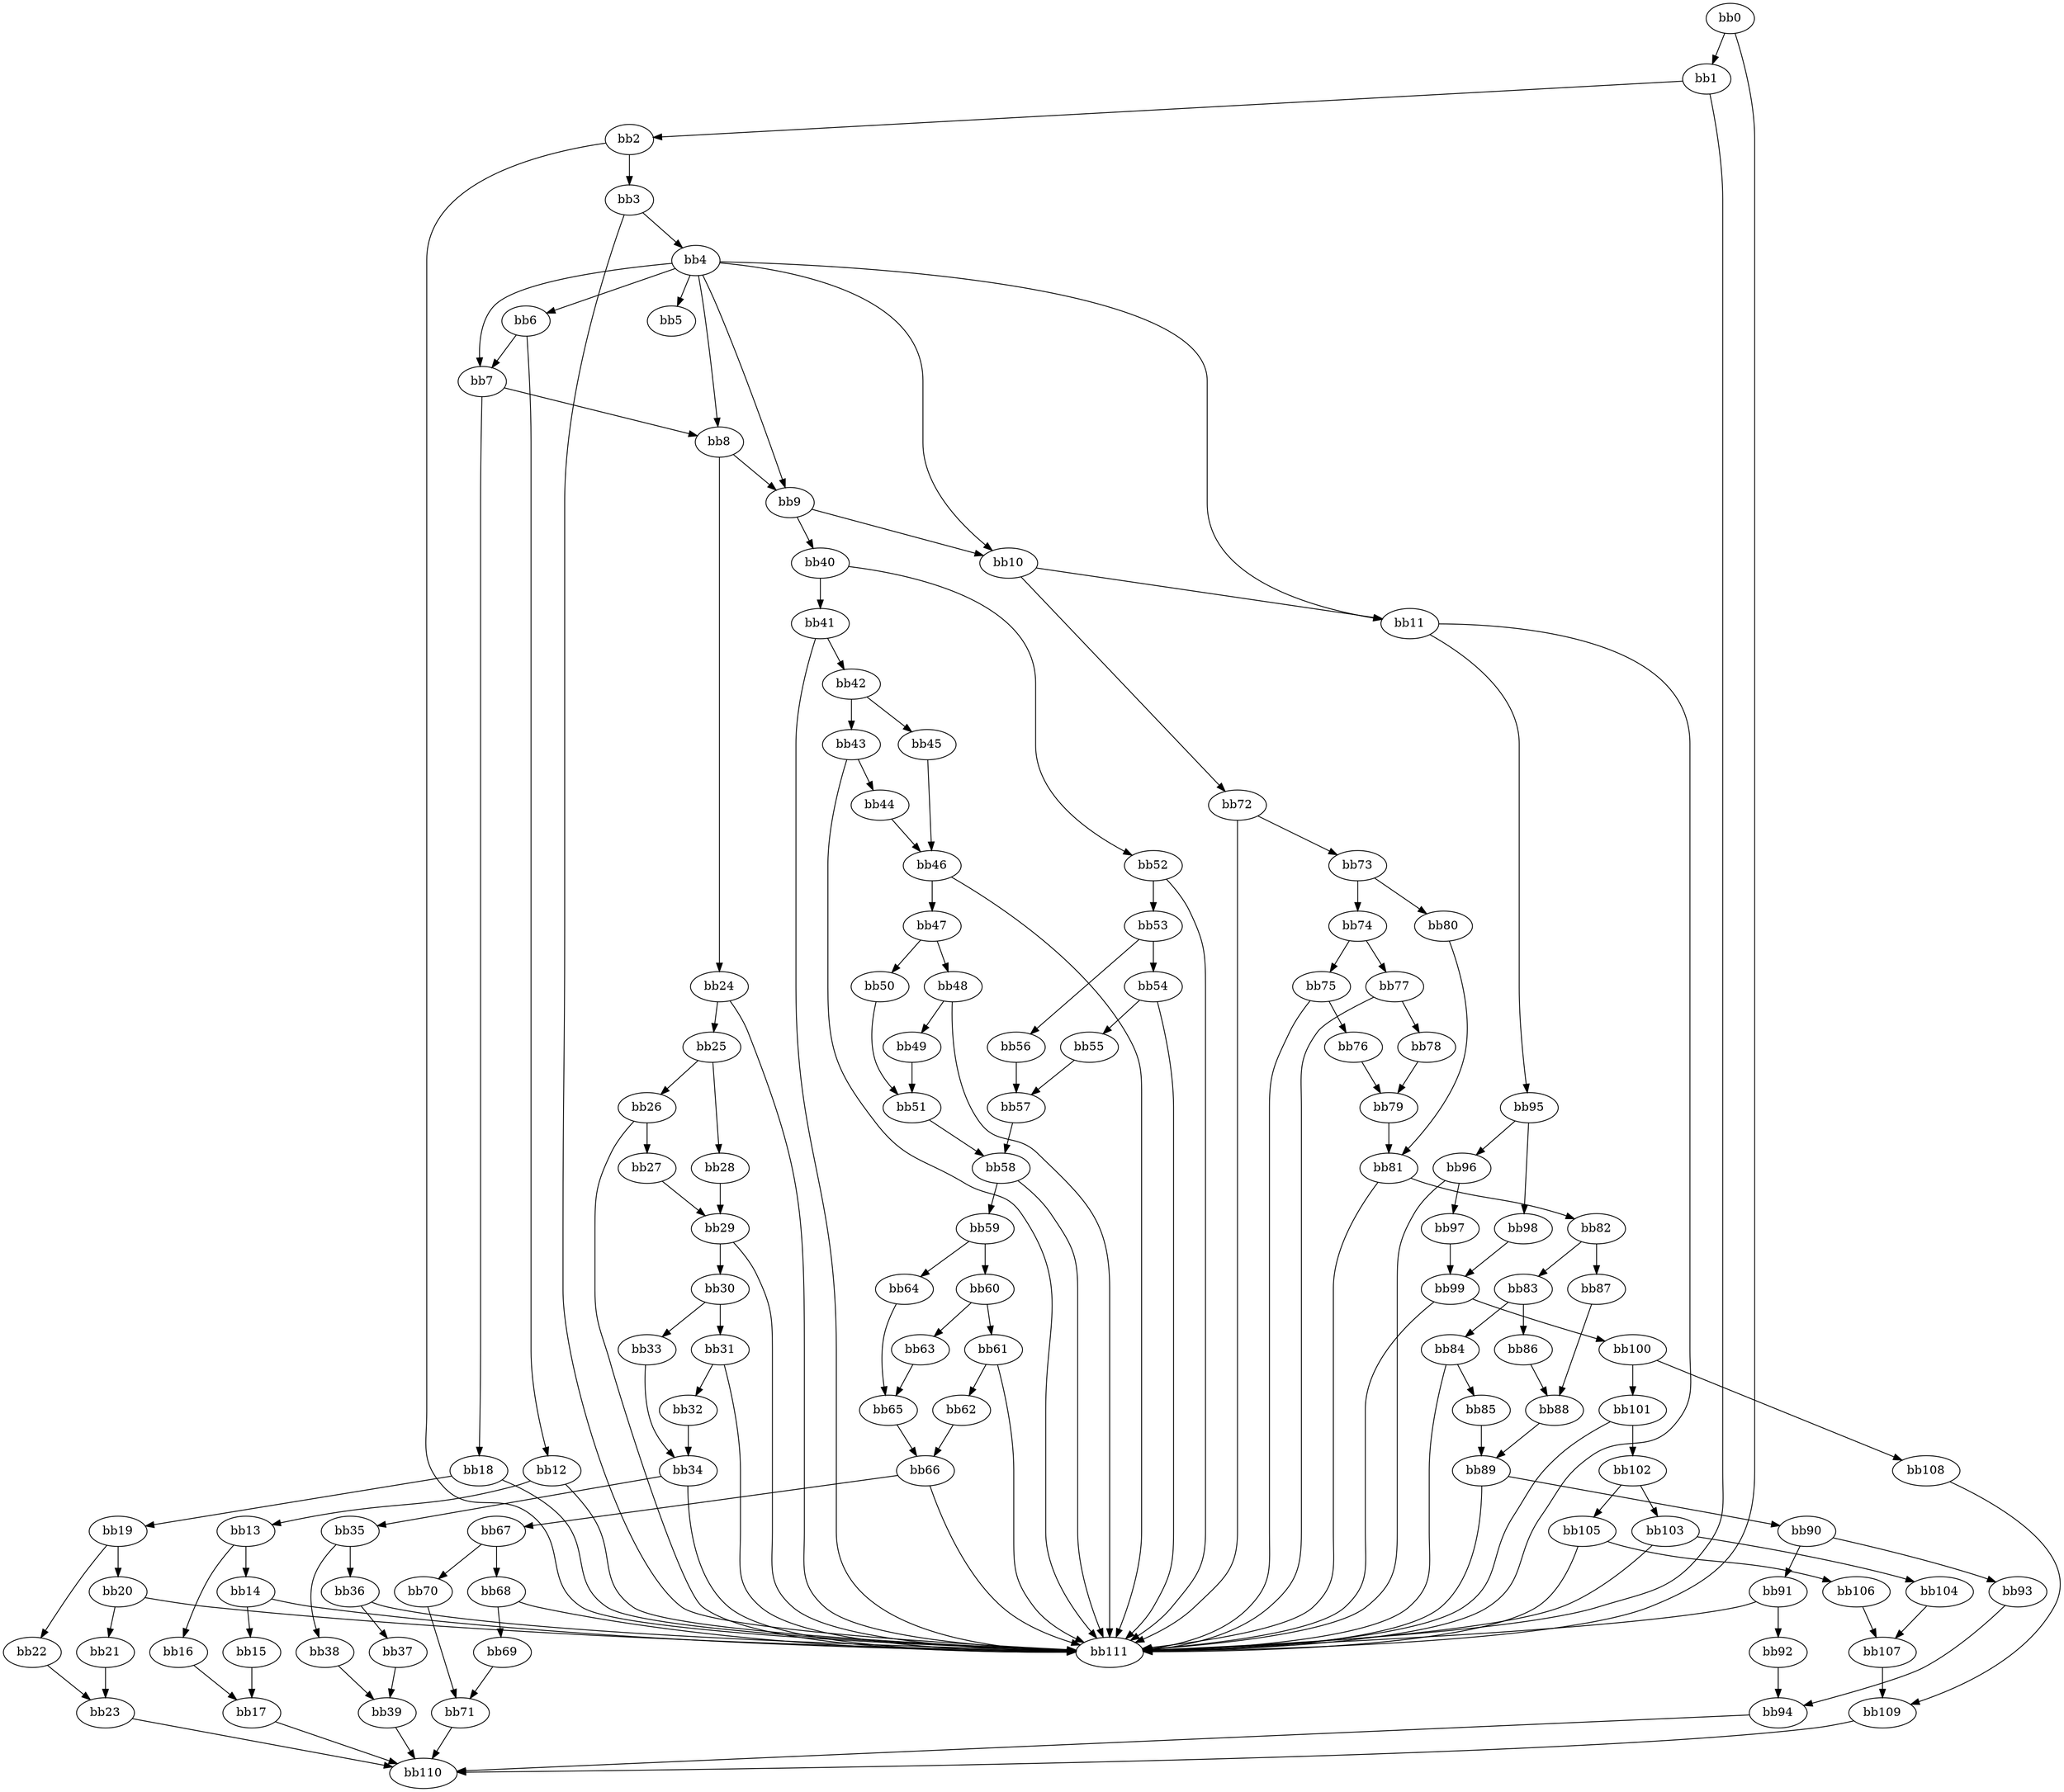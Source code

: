 digraph {
    0 [ label = "bb0\l" ]
    1 [ label = "bb1\l" ]
    2 [ label = "bb2\l" ]
    3 [ label = "bb3\l" ]
    4 [ label = "bb4\l" ]
    5 [ label = "bb5\l" ]
    6 [ label = "bb6\l" ]
    7 [ label = "bb7\l" ]
    8 [ label = "bb8\l" ]
    9 [ label = "bb9\l" ]
    10 [ label = "bb10\l" ]
    11 [ label = "bb11\l" ]
    12 [ label = "bb12\l" ]
    13 [ label = "bb13\l" ]
    14 [ label = "bb14\l" ]
    15 [ label = "bb15\l" ]
    16 [ label = "bb16\l" ]
    17 [ label = "bb17\l" ]
    18 [ label = "bb18\l" ]
    19 [ label = "bb19\l" ]
    20 [ label = "bb20\l" ]
    21 [ label = "bb21\l" ]
    22 [ label = "bb22\l" ]
    23 [ label = "bb23\l" ]
    24 [ label = "bb24\l" ]
    25 [ label = "bb25\l" ]
    26 [ label = "bb26\l" ]
    27 [ label = "bb27\l" ]
    28 [ label = "bb28\l" ]
    29 [ label = "bb29\l" ]
    30 [ label = "bb30\l" ]
    31 [ label = "bb31\l" ]
    32 [ label = "bb32\l" ]
    33 [ label = "bb33\l" ]
    34 [ label = "bb34\l" ]
    35 [ label = "bb35\l" ]
    36 [ label = "bb36\l" ]
    37 [ label = "bb37\l" ]
    38 [ label = "bb38\l" ]
    39 [ label = "bb39\l" ]
    40 [ label = "bb40\l" ]
    41 [ label = "bb41\l" ]
    42 [ label = "bb42\l" ]
    43 [ label = "bb43\l" ]
    44 [ label = "bb44\l" ]
    45 [ label = "bb45\l" ]
    46 [ label = "bb46\l" ]
    47 [ label = "bb47\l" ]
    48 [ label = "bb48\l" ]
    49 [ label = "bb49\l" ]
    50 [ label = "bb50\l" ]
    51 [ label = "bb51\l" ]
    52 [ label = "bb52\l" ]
    53 [ label = "bb53\l" ]
    54 [ label = "bb54\l" ]
    55 [ label = "bb55\l" ]
    56 [ label = "bb56\l" ]
    57 [ label = "bb57\l" ]
    58 [ label = "bb58\l" ]
    59 [ label = "bb59\l" ]
    60 [ label = "bb60\l" ]
    61 [ label = "bb61\l" ]
    62 [ label = "bb62\l" ]
    63 [ label = "bb63\l" ]
    64 [ label = "bb64\l" ]
    65 [ label = "bb65\l" ]
    66 [ label = "bb66\l" ]
    67 [ label = "bb67\l" ]
    68 [ label = "bb68\l" ]
    69 [ label = "bb69\l" ]
    70 [ label = "bb70\l" ]
    71 [ label = "bb71\l" ]
    72 [ label = "bb72\l" ]
    73 [ label = "bb73\l" ]
    74 [ label = "bb74\l" ]
    75 [ label = "bb75\l" ]
    76 [ label = "bb76\l" ]
    77 [ label = "bb77\l" ]
    78 [ label = "bb78\l" ]
    79 [ label = "bb79\l" ]
    80 [ label = "bb80\l" ]
    81 [ label = "bb81\l" ]
    82 [ label = "bb82\l" ]
    83 [ label = "bb83\l" ]
    84 [ label = "bb84\l" ]
    85 [ label = "bb85\l" ]
    86 [ label = "bb86\l" ]
    87 [ label = "bb87\l" ]
    88 [ label = "bb88\l" ]
    89 [ label = "bb89\l" ]
    90 [ label = "bb90\l" ]
    91 [ label = "bb91\l" ]
    92 [ label = "bb92\l" ]
    93 [ label = "bb93\l" ]
    94 [ label = "bb94\l" ]
    95 [ label = "bb95\l" ]
    96 [ label = "bb96\l" ]
    97 [ label = "bb97\l" ]
    98 [ label = "bb98\l" ]
    99 [ label = "bb99\l" ]
    100 [ label = "bb100\l" ]
    101 [ label = "bb101\l" ]
    102 [ label = "bb102\l" ]
    103 [ label = "bb103\l" ]
    104 [ label = "bb104\l" ]
    105 [ label = "bb105\l" ]
    106 [ label = "bb106\l" ]
    107 [ label = "bb107\l" ]
    108 [ label = "bb108\l" ]
    109 [ label = "bb109\l" ]
    110 [ label = "bb110\l" ]
    111 [ label = "bb111\l" ]
    0 -> 1 [ ]
    0 -> 111 [ ]
    1 -> 2 [ ]
    1 -> 111 [ ]
    2 -> 3 [ ]
    2 -> 111 [ ]
    3 -> 4 [ ]
    3 -> 111 [ ]
    4 -> 5 [ ]
    4 -> 6 [ ]
    4 -> 7 [ ]
    4 -> 8 [ ]
    4 -> 9 [ ]
    4 -> 10 [ ]
    4 -> 11 [ ]
    6 -> 7 [ ]
    6 -> 12 [ ]
    7 -> 8 [ ]
    7 -> 18 [ ]
    8 -> 9 [ ]
    8 -> 24 [ ]
    9 -> 10 [ ]
    9 -> 40 [ ]
    10 -> 11 [ ]
    10 -> 72 [ ]
    11 -> 95 [ ]
    11 -> 111 [ ]
    12 -> 13 [ ]
    12 -> 111 [ ]
    13 -> 14 [ ]
    13 -> 16 [ ]
    14 -> 15 [ ]
    14 -> 111 [ ]
    15 -> 17 [ ]
    16 -> 17 [ ]
    17 -> 110 [ ]
    18 -> 19 [ ]
    18 -> 111 [ ]
    19 -> 20 [ ]
    19 -> 22 [ ]
    20 -> 21 [ ]
    20 -> 111 [ ]
    21 -> 23 [ ]
    22 -> 23 [ ]
    23 -> 110 [ ]
    24 -> 25 [ ]
    24 -> 111 [ ]
    25 -> 26 [ ]
    25 -> 28 [ ]
    26 -> 27 [ ]
    26 -> 111 [ ]
    27 -> 29 [ ]
    28 -> 29 [ ]
    29 -> 30 [ ]
    29 -> 111 [ ]
    30 -> 31 [ ]
    30 -> 33 [ ]
    31 -> 32 [ ]
    31 -> 111 [ ]
    32 -> 34 [ ]
    33 -> 34 [ ]
    34 -> 35 [ ]
    34 -> 111 [ ]
    35 -> 36 [ ]
    35 -> 38 [ ]
    36 -> 37 [ ]
    36 -> 111 [ ]
    37 -> 39 [ ]
    38 -> 39 [ ]
    39 -> 110 [ ]
    40 -> 41 [ ]
    40 -> 52 [ ]
    41 -> 42 [ ]
    41 -> 111 [ ]
    42 -> 43 [ ]
    42 -> 45 [ ]
    43 -> 44 [ ]
    43 -> 111 [ ]
    44 -> 46 [ ]
    45 -> 46 [ ]
    46 -> 47 [ ]
    46 -> 111 [ ]
    47 -> 48 [ ]
    47 -> 50 [ ]
    48 -> 49 [ ]
    48 -> 111 [ ]
    49 -> 51 [ ]
    50 -> 51 [ ]
    51 -> 58 [ ]
    52 -> 53 [ ]
    52 -> 111 [ ]
    53 -> 54 [ ]
    53 -> 56 [ ]
    54 -> 55 [ ]
    54 -> 111 [ ]
    55 -> 57 [ ]
    56 -> 57 [ ]
    57 -> 58 [ ]
    58 -> 59 [ ]
    58 -> 111 [ ]
    59 -> 60 [ ]
    59 -> 64 [ ]
    60 -> 61 [ ]
    60 -> 63 [ ]
    61 -> 62 [ ]
    61 -> 111 [ ]
    62 -> 66 [ ]
    63 -> 65 [ ]
    64 -> 65 [ ]
    65 -> 66 [ ]
    66 -> 67 [ ]
    66 -> 111 [ ]
    67 -> 68 [ ]
    67 -> 70 [ ]
    68 -> 69 [ ]
    68 -> 111 [ ]
    69 -> 71 [ ]
    70 -> 71 [ ]
    71 -> 110 [ ]
    72 -> 73 [ ]
    72 -> 111 [ ]
    73 -> 74 [ ]
    73 -> 80 [ ]
    74 -> 75 [ ]
    74 -> 77 [ ]
    75 -> 76 [ ]
    75 -> 111 [ ]
    76 -> 79 [ ]
    77 -> 78 [ ]
    77 -> 111 [ ]
    78 -> 79 [ ]
    79 -> 81 [ ]
    80 -> 81 [ ]
    81 -> 82 [ ]
    81 -> 111 [ ]
    82 -> 83 [ ]
    82 -> 87 [ ]
    83 -> 84 [ ]
    83 -> 86 [ ]
    84 -> 85 [ ]
    84 -> 111 [ ]
    85 -> 89 [ ]
    86 -> 88 [ ]
    87 -> 88 [ ]
    88 -> 89 [ ]
    89 -> 90 [ ]
    89 -> 111 [ ]
    90 -> 91 [ ]
    90 -> 93 [ ]
    91 -> 92 [ ]
    91 -> 111 [ ]
    92 -> 94 [ ]
    93 -> 94 [ ]
    94 -> 110 [ ]
    95 -> 96 [ ]
    95 -> 98 [ ]
    96 -> 97 [ ]
    96 -> 111 [ ]
    97 -> 99 [ ]
    98 -> 99 [ ]
    99 -> 100 [ ]
    99 -> 111 [ ]
    100 -> 101 [ ]
    100 -> 108 [ ]
    101 -> 102 [ ]
    101 -> 111 [ ]
    102 -> 103 [ ]
    102 -> 105 [ ]
    103 -> 104 [ ]
    103 -> 111 [ ]
    104 -> 107 [ ]
    105 -> 106 [ ]
    105 -> 111 [ ]
    106 -> 107 [ ]
    107 -> 109 [ ]
    108 -> 109 [ ]
    109 -> 110 [ ]
}

